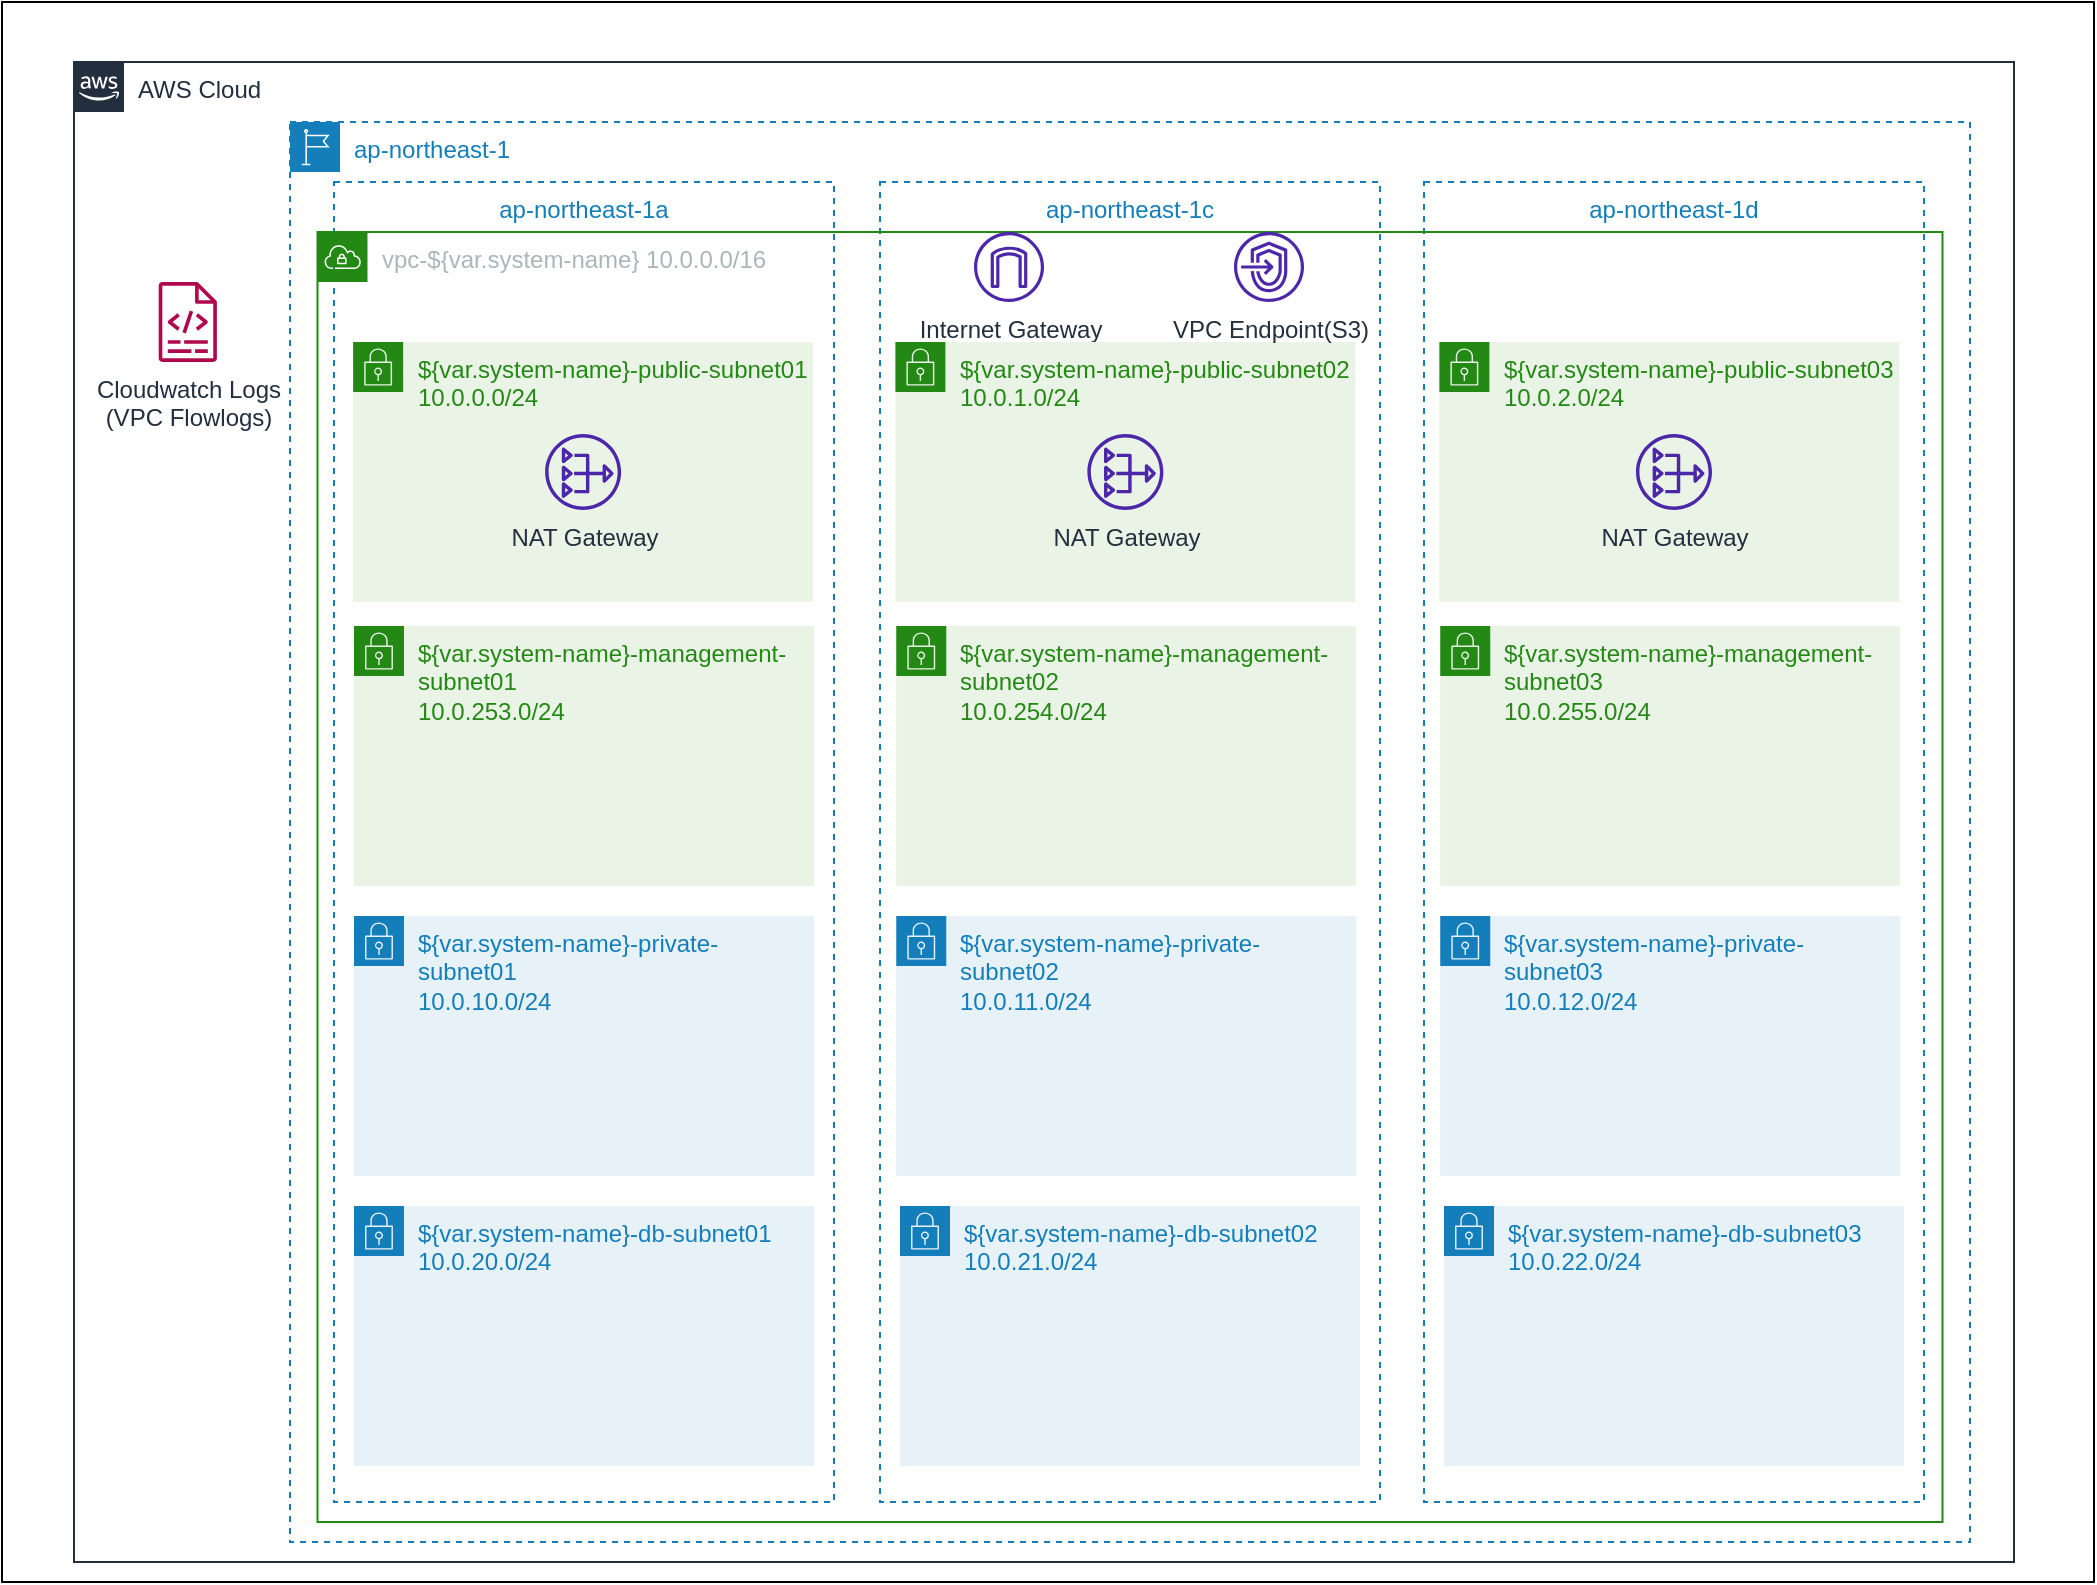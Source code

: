 <mxfile version="18.0.1" type="device"><diagram id="4NWCGA0mBt6hLFfbs0sy" name="Page-1"><mxGraphModel dx="1422" dy="705" grid="1" gridSize="10" guides="1" tooltips="1" connect="1" arrows="1" fold="1" page="1" pageScale="1" pageWidth="827" pageHeight="1169" math="0" shadow="0"><root><mxCell id="0"/><mxCell id="1" parent="0"/><mxCell id="_heMushaDNBs8quzeNvG-19" value="" style="rounded=0;whiteSpace=wrap;html=1;" parent="1" vertex="1"><mxGeometry x="44" y="40" width="1046" height="790" as="geometry"/></mxCell><mxCell id="vHOkfMocXVd43fNa7QPl-1" value="AWS Cloud" style="points=[[0,0],[0.25,0],[0.5,0],[0.75,0],[1,0],[1,0.25],[1,0.5],[1,0.75],[1,1],[0.75,1],[0.5,1],[0.25,1],[0,1],[0,0.75],[0,0.5],[0,0.25]];outlineConnect=0;gradientColor=none;html=1;whiteSpace=wrap;fontSize=12;fontStyle=0;container=1;pointerEvents=0;collapsible=0;recursiveResize=0;shape=mxgraph.aws4.group;grIcon=mxgraph.aws4.group_aws_cloud_alt;strokeColor=#232F3E;fillColor=none;verticalAlign=top;align=left;spacingLeft=30;fontColor=#232F3E;dashed=0;" parent="1" vertex="1"><mxGeometry x="80" y="70" width="970" height="750" as="geometry"/></mxCell><mxCell id="vHOkfMocXVd43fNa7QPl-2" value="ap-northeast-1" style="points=[[0,0],[0.25,0],[0.5,0],[0.75,0],[1,0],[1,0.25],[1,0.5],[1,0.75],[1,1],[0.75,1],[0.5,1],[0.25,1],[0,1],[0,0.75],[0,0.5],[0,0.25]];outlineConnect=0;gradientColor=none;html=1;whiteSpace=wrap;fontSize=12;fontStyle=0;container=1;pointerEvents=0;collapsible=0;recursiveResize=0;shape=mxgraph.aws4.group;grIcon=mxgraph.aws4.group_region;strokeColor=#147EBA;fillColor=none;verticalAlign=top;align=left;spacingLeft=30;fontColor=#147EBA;dashed=1;" parent="vHOkfMocXVd43fNa7QPl-1" vertex="1"><mxGeometry x="108" y="30" width="840" height="710" as="geometry"/></mxCell><mxCell id="vHOkfMocXVd43fNa7QPl-3" value="ap-northeast-1a" style="fillColor=none;strokeColor=#147EBA;dashed=1;verticalAlign=top;fontStyle=0;fontColor=#147EBA;" parent="vHOkfMocXVd43fNa7QPl-2" vertex="1"><mxGeometry x="22" y="30" width="250" height="660" as="geometry"/></mxCell><mxCell id="vHOkfMocXVd43fNa7QPl-4" value="ap-northeast-1c" style="fillColor=none;strokeColor=#147EBA;dashed=1;verticalAlign=top;fontStyle=0;fontColor=#147EBA;" parent="vHOkfMocXVd43fNa7QPl-2" vertex="1"><mxGeometry x="295" y="30" width="250" height="660" as="geometry"/></mxCell><mxCell id="vHOkfMocXVd43fNa7QPl-5" value="ap-northeast-1d" style="fillColor=none;strokeColor=#147EBA;dashed=1;verticalAlign=top;fontStyle=0;fontColor=#147EBA;" parent="vHOkfMocXVd43fNa7QPl-2" vertex="1"><mxGeometry x="567" y="30" width="250" height="660" as="geometry"/></mxCell><mxCell id="_heMushaDNBs8quzeNvG-1" value="vpc-${var.system-name} 10.0.0.0/16" style="points=[[0,0],[0.25,0],[0.5,0],[0.75,0],[1,0],[1,0.25],[1,0.5],[1,0.75],[1,1],[0.75,1],[0.5,1],[0.25,1],[0,1],[0,0.75],[0,0.5],[0,0.25]];outlineConnect=0;gradientColor=none;html=1;whiteSpace=wrap;fontSize=12;fontStyle=0;container=1;pointerEvents=0;collapsible=0;recursiveResize=0;shape=mxgraph.aws4.group;grIcon=mxgraph.aws4.group_vpc;strokeColor=#248814;fillColor=none;verticalAlign=top;align=left;spacingLeft=30;fontColor=#AAB7B8;dashed=0;" parent="vHOkfMocXVd43fNa7QPl-2" vertex="1"><mxGeometry x="13.75" y="55" width="812.5" height="645" as="geometry"/></mxCell><mxCell id="_heMushaDNBs8quzeNvG-9" value="${var.system-name}-private-subnet02&lt;br&gt;10.0.11.0/24" style="points=[[0,0],[0.25,0],[0.5,0],[0.75,0],[1,0],[1,0.25],[1,0.5],[1,0.75],[1,1],[0.75,1],[0.5,1],[0.25,1],[0,1],[0,0.75],[0,0.5],[0,0.25]];outlineConnect=0;gradientColor=none;html=1;whiteSpace=wrap;fontSize=12;fontStyle=0;container=1;pointerEvents=0;collapsible=0;recursiveResize=0;shape=mxgraph.aws4.group;grIcon=mxgraph.aws4.group_security_group;grStroke=0;strokeColor=#147EBA;fillColor=#E6F2F8;verticalAlign=top;align=left;spacingLeft=30;fontColor=#147EBA;dashed=0;" parent="_heMushaDNBs8quzeNvG-1" vertex="1"><mxGeometry x="289.38" y="342" width="230" height="130" as="geometry"/></mxCell><mxCell id="_heMushaDNBs8quzeNvG-12" value="${var.system-name}-db-subnet02&lt;br&gt;10.0.21.0/24" style="points=[[0,0],[0.25,0],[0.5,0],[0.75,0],[1,0],[1,0.25],[1,0.5],[1,0.75],[1,1],[0.75,1],[0.5,1],[0.25,1],[0,1],[0,0.75],[0,0.5],[0,0.25]];outlineConnect=0;gradientColor=none;html=1;whiteSpace=wrap;fontSize=12;fontStyle=0;container=1;pointerEvents=0;collapsible=0;recursiveResize=0;shape=mxgraph.aws4.group;grIcon=mxgraph.aws4.group_security_group;grStroke=0;strokeColor=#147EBA;fillColor=#E6F2F8;verticalAlign=top;align=left;spacingLeft=30;fontColor=#147EBA;dashed=0;" parent="_heMushaDNBs8quzeNvG-1" vertex="1"><mxGeometry x="291.25" y="487" width="230" height="130" as="geometry"/></mxCell><mxCell id="_heMushaDNBs8quzeNvG-3" value="${var.system-name}-management-subnet02&lt;br&gt;10.0.254.0/24" style="points=[[0,0],[0.25,0],[0.5,0],[0.75,0],[1,0],[1,0.25],[1,0.5],[1,0.75],[1,1],[0.75,1],[0.5,1],[0.25,1],[0,1],[0,0.75],[0,0.5],[0,0.25]];outlineConnect=0;gradientColor=none;html=1;whiteSpace=wrap;fontSize=12;fontStyle=0;container=1;pointerEvents=0;collapsible=0;recursiveResize=0;shape=mxgraph.aws4.group;grIcon=mxgraph.aws4.group_security_group;grStroke=0;strokeColor=#248814;fillColor=#E9F3E6;verticalAlign=top;align=left;spacingLeft=30;fontColor=#248814;dashed=0;rotation=0;" parent="_heMushaDNBs8quzeNvG-1" vertex="1"><mxGeometry x="289.38" y="197" width="230" height="130" as="geometry"/></mxCell><mxCell id="_heMushaDNBs8quzeNvG-4" value="${var.system-name}-management-subnet03&lt;br&gt;10.0.255.0/24" style="points=[[0,0],[0.25,0],[0.5,0],[0.75,0],[1,0],[1,0.25],[1,0.5],[1,0.75],[1,1],[0.75,1],[0.5,1],[0.25,1],[0,1],[0,0.75],[0,0.5],[0,0.25]];outlineConnect=0;gradientColor=none;html=1;whiteSpace=wrap;fontSize=12;fontStyle=0;container=1;pointerEvents=0;collapsible=0;recursiveResize=0;shape=mxgraph.aws4.group;grIcon=mxgraph.aws4.group_security_group;grStroke=0;strokeColor=#248814;fillColor=#E9F3E6;verticalAlign=top;align=left;spacingLeft=30;fontColor=#248814;dashed=0;rotation=0;" parent="_heMushaDNBs8quzeNvG-1" vertex="1"><mxGeometry x="561.37" y="197" width="230" height="130" as="geometry"/></mxCell><mxCell id="_heMushaDNBs8quzeNvG-10" value="${var.system-name}-private-subnet03&lt;br&gt;10.0.12.0/24" style="points=[[0,0],[0.25,0],[0.5,0],[0.75,0],[1,0],[1,0.25],[1,0.5],[1,0.75],[1,1],[0.75,1],[0.5,1],[0.25,1],[0,1],[0,0.75],[0,0.5],[0,0.25]];outlineConnect=0;gradientColor=none;html=1;whiteSpace=wrap;fontSize=12;fontStyle=0;container=1;pointerEvents=0;collapsible=0;recursiveResize=0;shape=mxgraph.aws4.group;grIcon=mxgraph.aws4.group_security_group;grStroke=0;strokeColor=#147EBA;fillColor=#E6F2F8;verticalAlign=top;align=left;spacingLeft=30;fontColor=#147EBA;dashed=0;" parent="_heMushaDNBs8quzeNvG-1" vertex="1"><mxGeometry x="561.37" y="342" width="230" height="130" as="geometry"/></mxCell><mxCell id="_heMushaDNBs8quzeNvG-13" value="${var.system-name}-db-subnet03&lt;br&gt;10.0.22.0/24" style="points=[[0,0],[0.25,0],[0.5,0],[0.75,0],[1,0],[1,0.25],[1,0.5],[1,0.75],[1,1],[0.75,1],[0.5,1],[0.25,1],[0,1],[0,0.75],[0,0.5],[0,0.25]];outlineConnect=0;gradientColor=none;html=1;whiteSpace=wrap;fontSize=12;fontStyle=0;container=1;pointerEvents=0;collapsible=0;recursiveResize=0;shape=mxgraph.aws4.group;grIcon=mxgraph.aws4.group_security_group;grStroke=0;strokeColor=#147EBA;fillColor=#E6F2F8;verticalAlign=top;align=left;spacingLeft=30;fontColor=#147EBA;dashed=0;" parent="_heMushaDNBs8quzeNvG-1" vertex="1"><mxGeometry x="563.25" y="487" width="230" height="130" as="geometry"/></mxCell><mxCell id="_heMushaDNBs8quzeNvG-14" value="Internet Gateway" style="sketch=0;outlineConnect=0;fontColor=#232F3E;gradientColor=none;fillColor=#4D27AA;strokeColor=none;dashed=0;verticalLabelPosition=bottom;verticalAlign=top;align=center;html=1;fontSize=12;fontStyle=0;aspect=fixed;pointerEvents=1;shape=mxgraph.aws4.internet_gateway;" parent="_heMushaDNBs8quzeNvG-1" vertex="1"><mxGeometry x="328.25" width="35" height="35" as="geometry"/></mxCell><mxCell id="kqAzL3a9Fc982Y7WEGeg-6" value="${var.system-name}-public-subnet02&lt;br&gt;10.0.1.0/24" style="points=[[0,0],[0.25,0],[0.5,0],[0.75,0],[1,0],[1,0.25],[1,0.5],[1,0.75],[1,1],[0.75,1],[0.5,1],[0.25,1],[0,1],[0,0.75],[0,0.5],[0,0.25]];outlineConnect=0;gradientColor=none;html=1;whiteSpace=wrap;fontSize=12;fontStyle=0;container=1;pointerEvents=0;collapsible=0;recursiveResize=0;shape=mxgraph.aws4.group;grIcon=mxgraph.aws4.group_security_group;grStroke=0;strokeColor=#248814;fillColor=#E9F3E6;verticalAlign=top;align=left;spacingLeft=30;fontColor=#248814;dashed=0;rotation=0;" parent="_heMushaDNBs8quzeNvG-1" vertex="1"><mxGeometry x="288.95" y="55" width="230" height="130" as="geometry"/></mxCell><mxCell id="3SXVETPZgShoBNV6ByRF-2" value="NAT Gateway" style="sketch=0;outlineConnect=0;fontColor=#232F3E;gradientColor=none;fillColor=#4D27AA;strokeColor=none;dashed=0;verticalLabelPosition=bottom;verticalAlign=top;align=center;html=1;fontSize=12;fontStyle=0;aspect=fixed;pointerEvents=1;shape=mxgraph.aws4.nat_gateway;" vertex="1" parent="kqAzL3a9Fc982Y7WEGeg-6"><mxGeometry x="96.0" y="46" width="38" height="38" as="geometry"/></mxCell><mxCell id="kqAzL3a9Fc982Y7WEGeg-7" value="${var.system-name}-public-subnet03&lt;br&gt;10.0.2.0/24" style="points=[[0,0],[0.25,0],[0.5,0],[0.75,0],[1,0],[1,0.25],[1,0.5],[1,0.75],[1,1],[0.75,1],[0.5,1],[0.25,1],[0,1],[0,0.75],[0,0.5],[0,0.25]];outlineConnect=0;gradientColor=none;html=1;whiteSpace=wrap;fontSize=12;fontStyle=0;container=1;pointerEvents=0;collapsible=0;recursiveResize=0;shape=mxgraph.aws4.group;grIcon=mxgraph.aws4.group_security_group;grStroke=0;strokeColor=#248814;fillColor=#E9F3E6;verticalAlign=top;align=left;spacingLeft=30;fontColor=#248814;dashed=0;rotation=0;" parent="_heMushaDNBs8quzeNvG-1" vertex="1"><mxGeometry x="560.94" y="55" width="230" height="130" as="geometry"/></mxCell><mxCell id="3SXVETPZgShoBNV6ByRF-1" value="NAT Gateway" style="sketch=0;outlineConnect=0;fontColor=#232F3E;gradientColor=none;fillColor=#4D27AA;strokeColor=none;dashed=0;verticalLabelPosition=bottom;verticalAlign=top;align=center;html=1;fontSize=12;fontStyle=0;aspect=fixed;pointerEvents=1;shape=mxgraph.aws4.nat_gateway;" vertex="1" parent="kqAzL3a9Fc982Y7WEGeg-7"><mxGeometry x="98.31" y="46" width="38" height="38" as="geometry"/></mxCell><mxCell id="kqAzL3a9Fc982Y7WEGeg-9" value="${var.system-name}-public-subnet01&lt;br&gt;10.0.0.0/24" style="points=[[0,0],[0.25,0],[0.5,0],[0.75,0],[1,0],[1,0.25],[1,0.5],[1,0.75],[1,1],[0.75,1],[0.5,1],[0.25,1],[0,1],[0,0.75],[0,0.5],[0,0.25]];outlineConnect=0;gradientColor=none;html=1;whiteSpace=wrap;fontSize=12;fontStyle=0;container=1;pointerEvents=0;collapsible=0;recursiveResize=0;shape=mxgraph.aws4.group;grIcon=mxgraph.aws4.group_security_group;grStroke=0;strokeColor=#248814;fillColor=#E9F3E6;verticalAlign=top;align=left;spacingLeft=30;fontColor=#248814;dashed=0;rotation=0;" parent="_heMushaDNBs8quzeNvG-1" vertex="1"><mxGeometry x="17.82" y="55" width="230" height="130" as="geometry"/></mxCell><mxCell id="kqAzL3a9Fc982Y7WEGeg-10" value="NAT Gateway" style="sketch=0;outlineConnect=0;fontColor=#232F3E;gradientColor=none;fillColor=#4D27AA;strokeColor=none;dashed=0;verticalLabelPosition=bottom;verticalAlign=top;align=center;html=1;fontSize=12;fontStyle=0;aspect=fixed;pointerEvents=1;shape=mxgraph.aws4.nat_gateway;" parent="kqAzL3a9Fc982Y7WEGeg-9" vertex="1"><mxGeometry x="96" y="46" width="38" height="38" as="geometry"/></mxCell><mxCell id="_heMushaDNBs8quzeNvG-2" value="${var.system-name}-management-subnet01&lt;br&gt;10.0.253.0/24" style="points=[[0,0],[0.25,0],[0.5,0],[0.75,0],[1,0],[1,0.25],[1,0.5],[1,0.75],[1,1],[0.75,1],[0.5,1],[0.25,1],[0,1],[0,0.75],[0,0.5],[0,0.25]];outlineConnect=0;gradientColor=none;html=1;whiteSpace=wrap;fontSize=12;fontStyle=0;container=1;pointerEvents=0;collapsible=0;recursiveResize=0;shape=mxgraph.aws4.group;grIcon=mxgraph.aws4.group_security_group;grStroke=0;strokeColor=#248814;fillColor=#E9F3E6;verticalAlign=top;align=left;spacingLeft=30;fontColor=#248814;dashed=0;rotation=0;" parent="vHOkfMocXVd43fNa7QPl-2" vertex="1"><mxGeometry x="32" y="252" width="230" height="130" as="geometry"/></mxCell><mxCell id="_heMushaDNBs8quzeNvG-11" value="${var.system-name}-db-subnet01&lt;br&gt;10.0.20.0/24" style="points=[[0,0],[0.25,0],[0.5,0],[0.75,0],[1,0],[1,0.25],[1,0.5],[1,0.75],[1,1],[0.75,1],[0.5,1],[0.25,1],[0,1],[0,0.75],[0,0.5],[0,0.25]];outlineConnect=0;gradientColor=none;html=1;whiteSpace=wrap;fontSize=12;fontStyle=0;container=1;pointerEvents=0;collapsible=0;recursiveResize=0;shape=mxgraph.aws4.group;grIcon=mxgraph.aws4.group_security_group;grStroke=0;strokeColor=#147EBA;fillColor=#E6F2F8;verticalAlign=top;align=left;spacingLeft=30;fontColor=#147EBA;dashed=0;" parent="vHOkfMocXVd43fNa7QPl-2" vertex="1"><mxGeometry x="32" y="542" width="230" height="130" as="geometry"/></mxCell><mxCell id="_heMushaDNBs8quzeNvG-5" value="${var.system-name}-private-subnet01&lt;br&gt;10.0.10.0/24" style="points=[[0,0],[0.25,0],[0.5,0],[0.75,0],[1,0],[1,0.25],[1,0.5],[1,0.75],[1,1],[0.75,1],[0.5,1],[0.25,1],[0,1],[0,0.75],[0,0.5],[0,0.25]];outlineConnect=0;gradientColor=none;html=1;whiteSpace=wrap;fontSize=12;fontStyle=0;container=1;pointerEvents=0;collapsible=0;recursiveResize=0;shape=mxgraph.aws4.group;grIcon=mxgraph.aws4.group_security_group;grStroke=0;strokeColor=#147EBA;fillColor=#E6F2F8;verticalAlign=top;align=left;spacingLeft=30;fontColor=#147EBA;dashed=0;" parent="vHOkfMocXVd43fNa7QPl-2" vertex="1"><mxGeometry x="32" y="397" width="230" height="130" as="geometry"/></mxCell><mxCell id="q5Ontj0LVSMMG1hK3Hj1-2" value="VPC Endpoint(S3)" style="sketch=0;outlineConnect=0;fontColor=#232F3E;gradientColor=none;fillColor=#4D27AA;strokeColor=none;dashed=0;verticalLabelPosition=bottom;verticalAlign=top;align=center;html=1;fontSize=12;fontStyle=0;aspect=fixed;pointerEvents=1;shape=mxgraph.aws4.endpoints;rotation=0;" parent="vHOkfMocXVd43fNa7QPl-2" vertex="1"><mxGeometry x="472" y="55" width="35" height="35" as="geometry"/></mxCell><mxCell id="_heMushaDNBs8quzeNvG-18" value="Cloudwatch Logs&lt;br&gt;(VPC Flowlogs)" style="sketch=0;outlineConnect=0;fontColor=#232F3E;gradientColor=none;fillColor=#B0084D;strokeColor=none;dashed=0;verticalLabelPosition=bottom;verticalAlign=top;align=center;html=1;fontSize=12;fontStyle=0;aspect=fixed;pointerEvents=1;shape=mxgraph.aws4.logs;" parent="vHOkfMocXVd43fNa7QPl-1" vertex="1"><mxGeometry x="30" y="110" width="53.79" height="40" as="geometry"/></mxCell></root></mxGraphModel></diagram></mxfile>